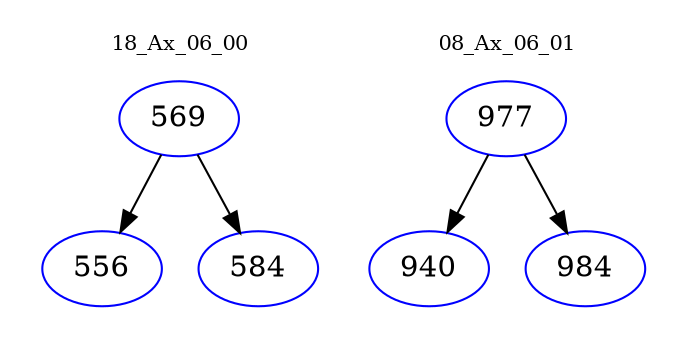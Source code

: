 digraph{
subgraph cluster_0 {
color = white
label = "18_Ax_06_00";
fontsize=10;
T0_569 [label="569", color="blue"]
T0_569 -> T0_556 [color="black"]
T0_556 [label="556", color="blue"]
T0_569 -> T0_584 [color="black"]
T0_584 [label="584", color="blue"]
}
subgraph cluster_1 {
color = white
label = "08_Ax_06_01";
fontsize=10;
T1_977 [label="977", color="blue"]
T1_977 -> T1_940 [color="black"]
T1_940 [label="940", color="blue"]
T1_977 -> T1_984 [color="black"]
T1_984 [label="984", color="blue"]
}
}
